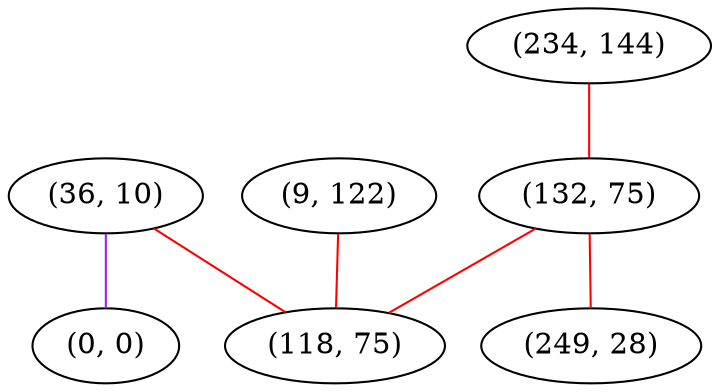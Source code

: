 graph "" {
"(9, 122)";
"(36, 10)";
"(0, 0)";
"(234, 144)";
"(132, 75)";
"(118, 75)";
"(249, 28)";
"(9, 122)" -- "(118, 75)"  [color=red, key=0, weight=1];
"(36, 10)" -- "(118, 75)"  [color=red, key=0, weight=1];
"(36, 10)" -- "(0, 0)"  [color=purple, key=0, weight=4];
"(234, 144)" -- "(132, 75)"  [color=red, key=0, weight=1];
"(132, 75)" -- "(118, 75)"  [color=red, key=0, weight=1];
"(132, 75)" -- "(249, 28)"  [color=red, key=0, weight=1];
}
